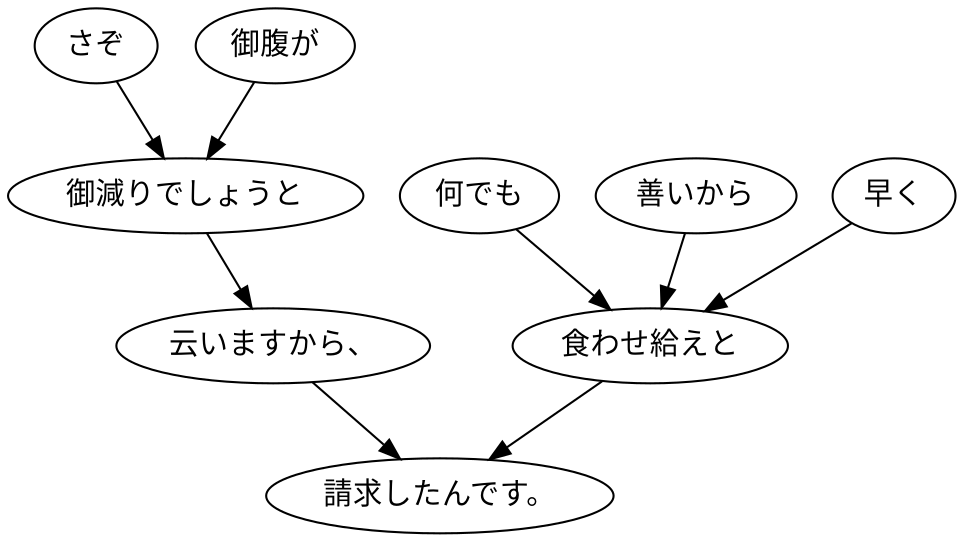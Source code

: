 digraph graph3601 {
	node0 [label="さぞ"];
	node1 [label="御腹が"];
	node2 [label="御減りでしょうと"];
	node3 [label="云いますから、"];
	node4 [label="何でも"];
	node5 [label="善いから"];
	node6 [label="早く"];
	node7 [label="食わせ給えと"];
	node8 [label="請求したんです。"];
	node0 -> node2;
	node1 -> node2;
	node2 -> node3;
	node3 -> node8;
	node4 -> node7;
	node5 -> node7;
	node6 -> node7;
	node7 -> node8;
}
